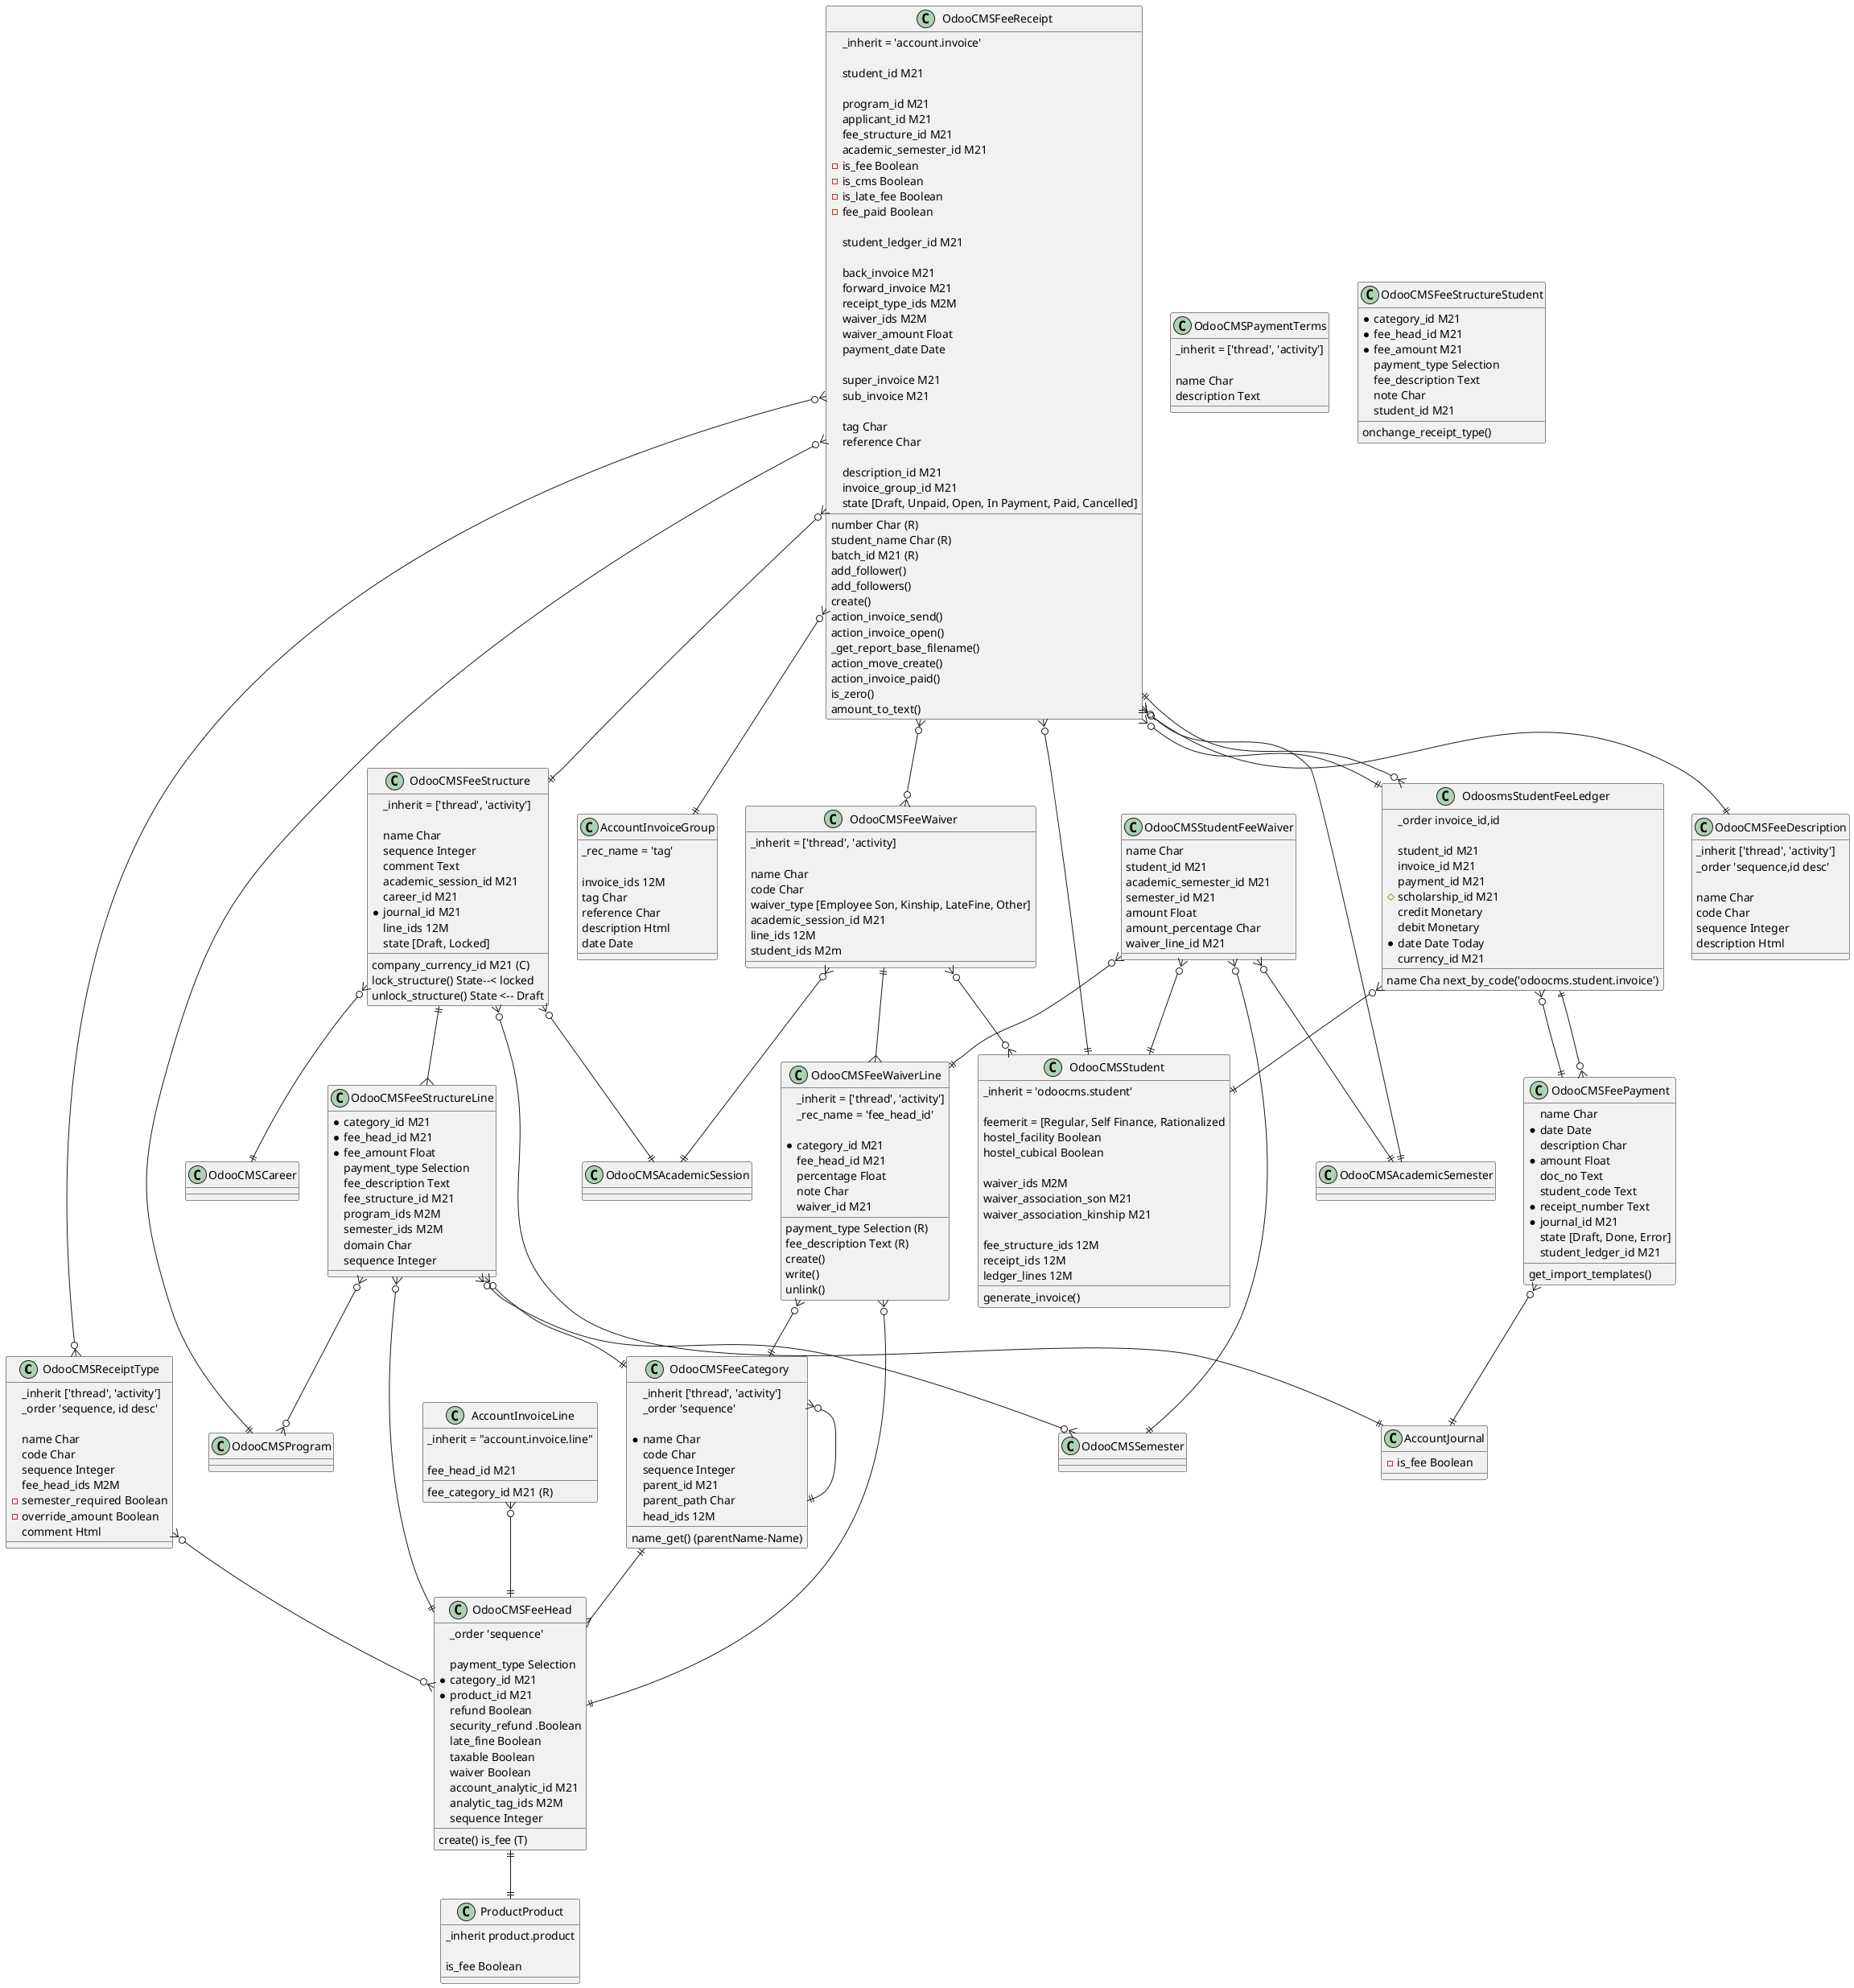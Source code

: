 @startuml

class OdooCMSReceiptType {
    _inherit ['thread', 'activity']
    _order 'sequence, id desc'

    name Char
    code Char
    sequence Integer
    fee_head_ids M2M
    -semester_required Boolean
    -override_amount Boolean
    comment Html
}

class OdooCMSPaymentTerms{
    _inherit = ['thread', 'activity']

    name Char
    description Text
}

class OdooCMSFeeDescription{
    _inherit ['thread', 'activity']
    _order 'sequence,id desc'

    name Char
    code Char
    sequence Integer
    description Html
}

class OdooCMSFeeCategory{
    _inherit ['thread', 'activity']
    _order 'sequence'

    *name Char
    code Char
    sequence Integer
    parent_id M21
    parent_path Char
    head_ids 12M
    name_get() (parentName-Name)
}

class ProductProduct{
    _inherit product.product

    is_fee Boolean
}

class OdooCMSFeeHead{
    _order 'sequence'

    payment_type Selection
    *category_id M21
    *product_id M21
    refund Boolean
    security_refund .Boolean
    late_fine Boolean
    taxable Boolean
    waiver Boolean
    account_analytic_id M21
    analytic_tag_ids M2M
    sequence Integer

    create() is_fee (T)
}

class OdooCMSFeeStructure{
    _inherit = ['thread', 'activity']

    company_currency_id M21 (C)
    name Char
    sequence Integer
    comment Text
    academic_session_id M21
    career_id M21
    *journal_id M21
    line_ids 12M
    state [Draft, Locked]

    lock_structure() State--< locked
    unlock_structure() State <-- Draft
}

class OdooCMSFeeStructureLine{
    *category_id M21
    *fee_head_id M21
    *fee_amount Float
    payment_type Selection
    fee_description Text
    fee_structure_id M21
    program_ids M2M
    semester_ids M2M
    domain Char
    sequence Integer
}

class OdooCMSFeeStructureStudent{
    *category_id M21
    *fee_head_id M21
    *fee_amount M21
    payment_type Selection
    fee_description Text
    note Char
    student_id M21
    onchange_receipt_type()
}

class AccountJournal{
    -is_fee Boolean
}
class OdooCMSFeeWaiver{
    _inherit = ['thread', 'activity]

    name Char
    code Char
    waiver_type [Employee Son, Kinship, LateFine, Other]
    academic_session_id M21
    line_ids 12M
    student_ids M2m
}


class OdooCMSFeeWaiverLine{
    _inherit = ['thread', 'activity']
    _rec_name = 'fee_head_id'

    *category_id M21
    fee_head_id M21
    percentage Float
    payment_type Selection (R)
    fee_description Text (R)
    note Char
    waiver_id M21

    create()
    write()
    unlink()
}

class OdooCMSStudentFeeWaiver{
    name Char
    student_id M21
    academic_semester_id M21
    semester_id M21
    amount Float
    amount_percentage Char
    waiver_line_id M21
}

class OdooCMSStudent{
    _inherit = 'odoocms.student'

    feemerit = [Regular, Self Finance, Rationalized
    hostel_facility Boolean
    hostel_cubical Boolean

    waiver_ids M2M
    waiver_association_son M21
    waiver_association_kinship M21

    fee_structure_ids 12M
    receipt_ids 12M
    ledger_lines 12M

    generate_invoice()
}

class OdoosmsStudentFeeLedger{
    _order invoice_id,id

    name Cha next_by_code('odoocms.student.invoice')
    student_id M21
    invoice_id M21
    payment_id M21
    # scholarship_id M21
    credit Monetary
    debit Monetary
    *date Date Today
    currency_id M21
}

class OdooCMSFeePayment{
    name Char
    *date Date
    description Char
    *amount Float
    doc_no Text
    student_code Text
    *receipt_number Text
    *journal_id M21
    state [Draft, Done, Error]
    student_ledger_id M21

   get_import_templates()
}

class OdooCMSFeeReceipt{
    _inherit = 'account.invoice'

    number Char (R)
    student_id M21
    student_name Char (R)

    program_id M21
    applicant_id M21
    fee_structure_id M21
    batch_id M21 (R)
    academic_semester_id M21
    -is_fee Boolean
    -is_cms Boolean
    -is_late_fee Boolean
    -fee_paid Boolean

    student_ledger_id M21

    back_invoice M21
    forward_invoice M21
    receipt_type_ids M2M
    waiver_ids M2M
    waiver_amount Float
    payment_date Date

    super_invoice M21
    sub_invoice M21

    tag Char
    reference Char

    description_id M21
    invoice_group_id M21
    state [Draft, Unpaid, Open, In Payment, Paid, Cancelled]

    add_follower()
    add_followers()
    create()
    action_invoice_send()
    action_invoice_open()
    _get_report_base_filename()
    action_move_create()
    action_invoice_paid()
    is_zero()
    amount_to_text()
}

class AccountInvoiceLine{
    _inherit = "account.invoice.line"

    fee_head_id M21
    fee_category_id M21 (R)
}

class AccountInvoiceGroup{
    _rec_name = 'tag'

    invoice_ids 12M
    tag Char
    reference Char
    description Html
    date Date
}

OdooCMSReceiptType }o--o{ OdooCMSFeeHead
OdooCMSFeeCategory ||--{ OdooCMSFeeHead
OdooCMSFeeCategory }o--|| OdooCMSFeeCategory

OdooCMSFeeHead ||--|| ProductProduct

OdooCMSFeeStructure }o--|| OdooCMSAcademicSession
OdooCMSFeeStructure }o--|| OdooCMSCareer
OdooCMSFeeStructure }o--|| AccountJournal
OdooCMSFeeStructure ||--{ OdooCMSFeeStructureLine

OdooCMSFeeStructureLine }o--|| OdooCMSFeeCategory
OdooCMSFeeStructureLine }o--|| OdooCMSFeeHead

OdooCMSFeeStructureLine }o--o{ OdooCMSProgram
OdooCMSFeeStructureLine }o--o{ OdooCMSSemester

OdooCMSFeeWaiver }o--|| OdooCMSAcademicSession
OdooCMSFeeWaiver ||--{ OdooCMSFeeWaiverLine
OdooCMSFeeWaiver }o--o{ OdooCMSStudent

OdooCMSFeeWaiverLine }o--|| OdooCMSFeeCategory
OdooCMSFeeWaiverLine }o--|| OdooCMSFeeHead

OdooCMSStudentFeeWaiver }o--|| OdooCMSStudent
OdooCMSStudentFeeWaiver }o--|| OdooCMSAcademicSemester
OdooCMSStudentFeeWaiver }o--|| OdooCMSSemester
OdooCMSStudentFeeWaiver }o--|| OdooCMSFeeWaiverLine

AccountInvoiceLine }o--|| OdooCMSFeeHead

OdooCMSFeeReceipt }o--|| OdooCMSStudent
OdooCMSFeeReceipt }o--|| OdooCMSProgram
OdooCMSFeeReceipt }o--|| OdooCMSFeeStructure
OdooCMSFeeReceipt }o--|| OdooCMSAcademicSemester
OdooCMSFeeReceipt }o--|| OdoosmsStudentFeeLedger
OdooCMSFeeReceipt }o--|| OdooCMSFeeDescription
OdooCMSFeeReceipt }o--|| AccountInvoiceGroup
OdooCMSFeeReceipt }o--o{ OdooCMSReceiptType
OdooCMSFeeReceipt }o--o{ OdooCMSFeeWaiver

OdooCMSFeePayment }o--|| AccountJournal
OdooCMSFeePayment }o--|| OdoosmsStudentFeeLedger

OdoosmsStudentFeeLedger }o--|| OdooCMSStudent
OdoosmsStudentFeeLedger }o--|| OdooCMSFeeReceipt
OdoosmsStudentFeeLedger }o--|| OdooCMSFeePayment

@enduml


